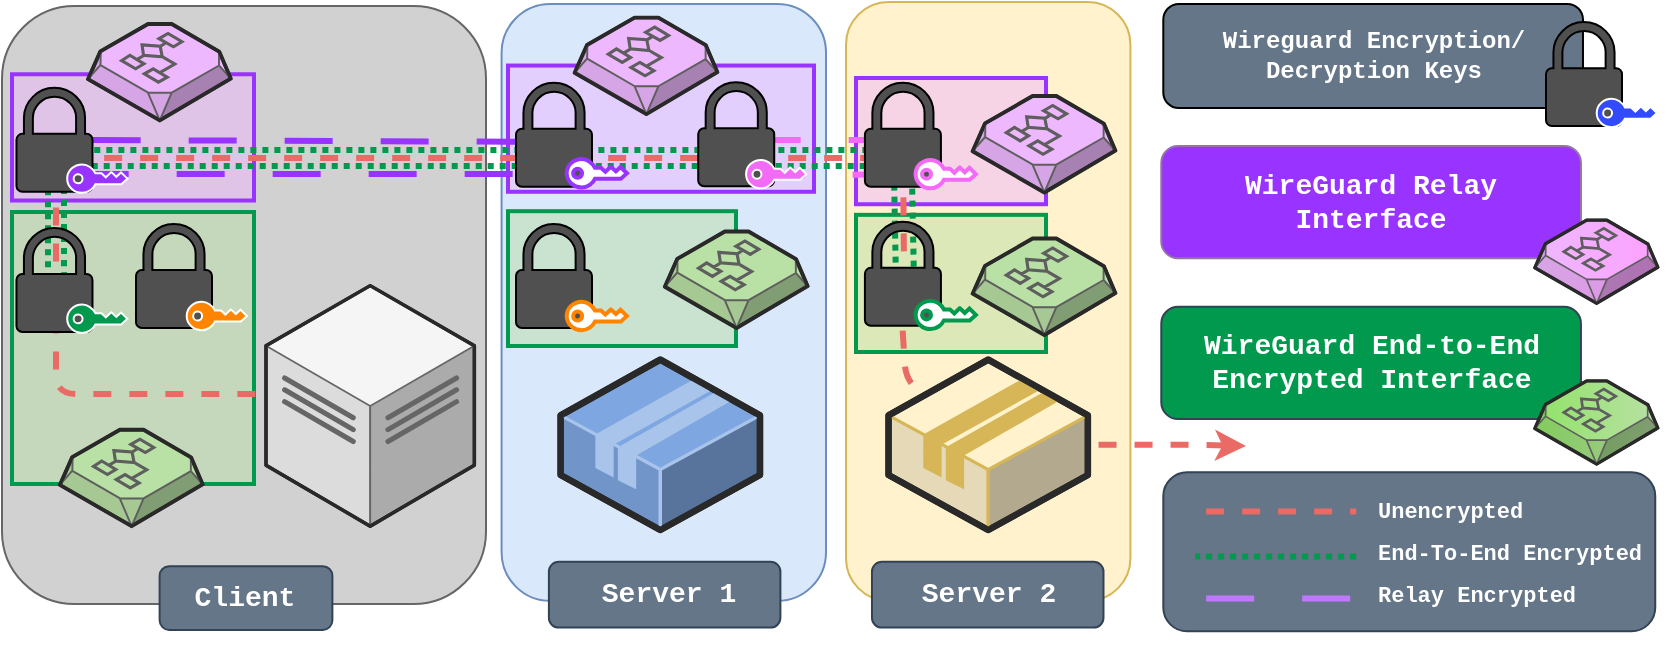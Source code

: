 <mxfile version="24.7.8">
  <diagram id="e3q73qmI6FWCRJhKJi0n" name="Page-1">
    <mxGraphModel dx="1338" dy="772" grid="1" gridSize="10" guides="1" tooltips="1" connect="1" arrows="1" fold="1" page="1" pageScale="1" pageWidth="850" pageHeight="1100" math="0" shadow="0">
      <root>
        <UserObject label="" animation="# show everything&#xa;show VQUGQQ_OnS2NU-rycE4X-38 fade&#xa;show VQUGQQ_OnS2NU-rycE4X-29 fade&#xa;show VQUGQQ_OnS2NU-rycE4X-78 fade&#xa;show VQUGQQ_OnS2NU-rycE4X-23 fade&#xa;show VQUGQQ_OnS2NU-rycE4X-18 fade&#xa;show VQUGQQ_OnS2NU-rycE4X-32 fade&#xa;show VQUGQQ_OnS2NU-rycE4X-6 fade&#xa;show VQUGQQ_OnS2NU-rycE4X-35 fade&#xa;show VQUGQQ_OnS2NU-rycE4X-34 fade&#xa;show VQUGQQ_OnS2NU-rycE4X-36 fade&#xa;show VQUGQQ_OnS2NU-rycE4X-37 fade&#xa;show IBNPmSZJS5FAOytZOC4L-5 fade&#xa;&#xa;show wN3jGvzEee-aj5tuvHeW-2 fade&#xa;show wN3jGvzEee-aj5tuvHeW-1 fade&#xa;show VQUGQQ_OnS2NU-rycE4X-10 fade&#xa;show VQUGQQ_OnS2NU-rycE4X-20 fade&#xa;show VQUGQQ_OnS2NU-rycE4X-39 fade&#xa;show VQUGQQ_OnS2NU-rycE4X-8 fade&#xa;show VQUGQQ_OnS2NU-rycE4X-53 fade&#xa;show wN3jGvzEee-aj5tuvHeW-4 fade&#xa;show wN3jGvzEee-aj5tuvHeW-3 fade&#xa;wait 1000&#xa;&#xa;# Wiretap deployed, show handshake&#xa;show wN3jGvzEee-aj5tuvHeW-5 fade&#xa;show wN3jGvzEee-aj5tuvHeW-6 fade&#xa;show FmDstwN8osCTSLxOBSY--1 fade&#xa;show FmDstwN8osCTSLxOBSY--7 fade&#xa;show FmDstwN8osCTSLxOBSY--10 fade&#xa;show FmDstwN8osCTSLxOBSY--2 fade&#xa;flow wN3jGvzEee-aj5tuvHeW-6 start&#xa;flow FmDstwN8osCTSLxOBSY--1 start&#xa;flow FmDstwN8osCTSLxOBSY--7 start&#xa;flow FmDstwN8osCTSLxOBSY--10 start&#xa;flow FmDstwN8osCTSLxOBSY--2 start&#xa;wait 2000&#xa;show FmDstwN8osCTSLxOBSY--9 fade&#xa;show oPV8zDyL8UI4lHpnsqUg-2 fade&#xa;show oPV8zDyL8UI4lHpnsqUg-3 fade&#xa;show oPV8zDyL8UI4lHpnsqUg-4 fade&#xa;show oPV8zDyL8UI4lHpnsqUg-5 fade&#xa;flow FmDstwN8osCTSLxOBSY--9 start&#xa;flow oPV8zDyL8UI4lHpnsqUg-2 start&#xa;flow oPV8zDyL8UI4lHpnsqUg-3 start&#xa;flow oPV8zDyL8UI4lHpnsqUg-4 start&#xa;wait 2000&#xa;&#xa;# show ping&#xa;show oPV8zDyL8UI4lHpnsqUg-7 fade&#xa;wait 1000&#xa;&#xa;show VQUGQQ_OnS2NU-rycE4X-77 fade&#xa;wait 1000&#xa;&#xa;&#xa;show oPV8zDyL8UI4lHpnsqUg-10 fade&#xa;show oPV8zDyL8UI4lHpnsqUg-12 fade&#xa;wait 1000&#xa;&#xa;show oPV8zDyL8UI4lHpnsqUg-15 fade&#xa;show oPV8zDyL8UI4lHpnsqUg-16 fade&#xa;wait 1000&#xa;&#xa;show oPV8zDyL8UI4lHpnsqUg-8 fade&#xa;wait 5000&#xa;" id="0">
          <mxCell />
        </UserObject>
        <mxCell id="1" parent="0" />
        <mxCell id="otl0SbykxiUmqOMH1q8d-3" value="" style="rounded=1;whiteSpace=wrap;html=1;fillColor=#fff2cc;strokeColor=#d6b656;" parent="1" vertex="1">
          <mxGeometry x="590" y="319" width="142.21" height="299.42" as="geometry" />
        </mxCell>
        <mxCell id="otl0SbykxiUmqOMH1q8d-2" value="" style="rounded=1;whiteSpace=wrap;html=1;fillColor=#dae8fc;strokeColor=#6c8ebf;" parent="1" vertex="1">
          <mxGeometry x="417.79" y="320" width="162.21" height="298.42" as="geometry" />
        </mxCell>
        <mxCell id="WbZqhNXbotlI8Rzru3zi-24" value="" style="rounded=0;whiteSpace=wrap;html=1;fillColor=#eeb8ff;strokeColor=#9933ff;strokeWidth=2;fillStyle=solid;fillOpacity=50;" vertex="1" parent="1">
          <mxGeometry x="421" y="350.77" width="153" height="63.12" as="geometry" />
        </mxCell>
        <mxCell id="WbZqhNXbotlI8Rzru3zi-23" value="" style="rounded=0;whiteSpace=wrap;html=1;fillColor=#b9e0a5;strokeColor=#00994d;strokeWidth=2;fillStyle=solid;fillOpacity=50;" vertex="1" parent="1">
          <mxGeometry x="421" y="423.59" width="114" height="67.41" as="geometry" />
        </mxCell>
        <mxCell id="WbZqhNXbotlI8Rzru3zi-22" value="" style="rounded=0;whiteSpace=wrap;html=1;fillColor=#eeb8ff;strokeColor=#9933ff;strokeWidth=2;fillStyle=solid;fillOpacity=50;" vertex="1" parent="1">
          <mxGeometry x="595" y="357" width="95" height="63.12" as="geometry" />
        </mxCell>
        <mxCell id="otl0SbykxiUmqOMH1q8d-1" value="" style="rounded=1;whiteSpace=wrap;html=1;fillColor=#D1D1D1;strokeColor=#666666;fontColor=#333333;" parent="1" vertex="1">
          <mxGeometry x="168" y="321" width="242" height="299" as="geometry" />
        </mxCell>
        <mxCell id="WbZqhNXbotlI8Rzru3zi-25" value="" style="rounded=0;whiteSpace=wrap;html=1;fillColor=#b9e0a5;strokeColor=#00994d;strokeWidth=2;fillStyle=solid;fillOpacity=50;" vertex="1" parent="1">
          <mxGeometry x="173" y="424" width="121" height="136" as="geometry" />
        </mxCell>
        <mxCell id="WbZqhNXbotlI8Rzru3zi-26" value="" style="rounded=0;whiteSpace=wrap;html=1;fillColor=#eeb8ff;strokeColor=#9933ff;strokeWidth=2;fillStyle=solid;fillOpacity=50;" vertex="1" parent="1">
          <mxGeometry x="173" y="355.13" width="121" height="63.12" as="geometry" />
        </mxCell>
        <mxCell id="UdXJEi5H5I6sasGvbrkG-54" style="edgeStyle=orthogonalEdgeStyle;orthogonalLoop=1;jettySize=auto;html=1;endArrow=none;endFill=0;dashed=1;rounded=1;strokeColor=#00994d;strokeWidth=3;flowAnimation=1;dashPattern=1 1;" parent="1" edge="1">
          <mxGeometry relative="1" as="geometry">
            <mxPoint x="200" y="468" as="sourcePoint" />
            <mxPoint x="601" y="406" as="targetPoint" />
            <Array as="points">
              <mxPoint x="200" y="460" />
              <mxPoint x="199" y="460" />
              <mxPoint x="199" y="401" />
              <mxPoint x="620" y="401" />
              <mxPoint x="620" y="406" />
            </Array>
          </mxGeometry>
        </mxCell>
        <mxCell id="UdXJEi5H5I6sasGvbrkG-53" style="edgeStyle=orthogonalEdgeStyle;orthogonalLoop=1;jettySize=auto;html=1;endArrow=none;endFill=0;dashed=1;rounded=1;strokeColor=#00994D;strokeWidth=3;flowAnimation=1;bendable=1;dashPattern=1 1;" parent="1" edge="1">
          <mxGeometry relative="1" as="geometry">
            <mxPoint x="191" y="457" as="sourcePoint" />
            <mxPoint x="628" y="394" as="targetPoint" />
            <Array as="points">
              <mxPoint x="211" y="393" />
              <mxPoint x="670" y="393" />
            </Array>
          </mxGeometry>
        </mxCell>
        <mxCell id="VQUGQQ_OnS2NU-rycE4X-8" value="" style="verticalLabelPosition=bottom;html=1;verticalAlign=top;strokeWidth=1;align=center;outlineConnect=0;dashed=0;outlineConnect=0;shape=mxgraph.aws3d.application2;fillColor=#7EA6E0;strokeColor=#A9C4EB;aspect=fixed;" parent="1" vertex="1">
          <mxGeometry x="447.312" y="497.81" width="99.676" height="85.207" as="geometry" />
        </mxCell>
        <mxCell id="UdXJEi5H5I6sasGvbrkG-80" style="edgeStyle=orthogonalEdgeStyle;rounded=0;orthogonalLoop=1;jettySize=auto;html=1;dashed=1;endArrow=classic;endFill=1;strokeColor=#EA6B66;strokeWidth=3;flowAnimation=1;" parent="1" source="VQUGQQ_OnS2NU-rycE4X-10" edge="1">
          <mxGeometry relative="1" as="geometry">
            <mxPoint x="790" y="541" as="targetPoint" />
            <Array as="points">
              <mxPoint x="763.35" y="540.43" />
              <mxPoint x="763.35" y="540.43" />
            </Array>
          </mxGeometry>
        </mxCell>
        <mxCell id="VQUGQQ_OnS2NU-rycE4X-29" value="" style="verticalLabelPosition=bottom;html=1;verticalAlign=top;strokeWidth=1;align=center;outlineConnect=0;dashed=0;outlineConnect=0;shape=mxgraph.aws3d.dataCenter;strokeColor=#666666;aspect=fixed;fillColor=#f5f5f5;fontColor=#333333;" parent="1" vertex="1">
          <mxGeometry x="300" y="460.81" width="104.19" height="120.28" as="geometry" />
        </mxCell>
        <mxCell id="dTdVm22ynEOEwNfV1y40-19" value="" style="group" parent="1" vertex="1" connectable="0">
          <mxGeometry x="246.812" y="600.003" width="86.381" height="32.941" as="geometry" />
        </mxCell>
        <mxCell id="dTdVm22ynEOEwNfV1y40-20" value="&lt;br&gt;&lt;div&gt;&lt;i&gt;&lt;/i&gt;&lt;/div&gt;" style="text;html=1;strokeColor=#314354;fillColor=#647687;align=left;verticalAlign=middle;whiteSpace=wrap;rounded=1;fontFamily=Courier New;fontStyle=1;fontColor=#ffffff;" parent="dTdVm22ynEOEwNfV1y40-19" vertex="1">
          <mxGeometry y="1.077" width="86.381" height="31.865" as="geometry" />
        </mxCell>
        <mxCell id="dTdVm22ynEOEwNfV1y40-21" value="&lt;font style=&quot;font-size: 14px;&quot;&gt;Client&lt;/font&gt;" style="text;html=1;align=center;verticalAlign=middle;whiteSpace=wrap;rounded=0;fontFamily=Courier New;fontStyle=1;fontColor=#FFFFFF;" parent="dTdVm22ynEOEwNfV1y40-19" vertex="1">
          <mxGeometry x="13.464" y="6.176" width="59.443" height="21.677" as="geometry" />
        </mxCell>
        <mxCell id="UdXJEi5H5I6sasGvbrkG-14" value="" style="group" parent="1" vertex="1" connectable="0">
          <mxGeometry x="435.013" y="589.998" width="128.615" height="49.05" as="geometry" />
        </mxCell>
        <mxCell id="UdXJEi5H5I6sasGvbrkG-15" value="&lt;br&gt;&lt;div&gt;&lt;i&gt;&lt;/i&gt;&lt;/div&gt;" style="text;html=1;strokeColor=#314354;fillColor=#647687;align=left;verticalAlign=middle;whiteSpace=wrap;rounded=1;fontFamily=Courier New;fontStyle=1;fontColor=#ffffff;" parent="UdXJEi5H5I6sasGvbrkG-14" vertex="1">
          <mxGeometry x="6.431" y="8.858" width="115.753" height="32.941" as="geometry" />
        </mxCell>
        <mxCell id="UdXJEi5H5I6sasGvbrkG-16" value="&lt;font style=&quot;font-size: 14px;&quot;&gt;Server 1&lt;/font&gt;" style="text;html=1;align=center;verticalAlign=middle;whiteSpace=wrap;rounded=0;fontFamily=Courier New;fontStyle=1;fontColor=#FFFFFF;" parent="UdXJEi5H5I6sasGvbrkG-14" vertex="1">
          <mxGeometry x="3.971" y="5.804" width="124.644" height="39.034" as="geometry" />
        </mxCell>
        <mxCell id="UdXJEi5H5I6sasGvbrkG-49" value="" style="verticalLabelPosition=bottom;html=1;verticalAlign=top;strokeWidth=1;align=center;outlineConnect=0;dashed=0;outlineConnect=0;shape=mxgraph.aws3d.decider;fillColor=#b9e0a5;strokeColor=#5E5E5E;aspect=fixed;" parent="1" vertex="1">
          <mxGeometry x="499.42" y="433.767" width="71.381" height="48.23" as="geometry" />
        </mxCell>
        <mxCell id="WbZqhNXbotlI8Rzru3zi-21" value="" style="rounded=0;whiteSpace=wrap;html=1;fillColor=#b9e0a5;strokeColor=#00994d;strokeWidth=2;fillStyle=solid;fillOpacity=50;" vertex="1" parent="1">
          <mxGeometry x="595" y="425.42" width="95" height="68.58" as="geometry" />
        </mxCell>
        <mxCell id="UdXJEi5H5I6sasGvbrkG-56" style="orthogonalLoop=1;jettySize=auto;html=1;endArrow=none;endFill=0;dashed=1;rounded=1;strokeColor=#9933FF;strokeWidth=3;flowAnimation=1;dashPattern=8 8;" parent="1" edge="1">
          <mxGeometry relative="1" as="geometry">
            <mxPoint x="208" y="388" as="sourcePoint" />
            <mxPoint x="459" y="389" as="targetPoint" />
          </mxGeometry>
        </mxCell>
        <mxCell id="UdXJEi5H5I6sasGvbrkG-57" style="edgeStyle=orthogonalEdgeStyle;orthogonalLoop=1;jettySize=auto;html=1;endArrow=none;endFill=0;dashed=1;rounded=1;strokeColor=#9933ff;strokeWidth=3;flowAnimation=1;dashPattern=8 8;" parent="1" edge="1">
          <mxGeometry relative="1" as="geometry">
            <mxPoint x="202" y="405" as="sourcePoint" />
            <mxPoint x="476" y="406" as="targetPoint" />
            <Array as="points">
              <mxPoint x="460" y="405" />
              <mxPoint x="476" y="404" />
            </Array>
          </mxGeometry>
        </mxCell>
        <mxCell id="BCIZV20WK8BZ9zTAtMcw-4" style="edgeStyle=none;rounded=1;orthogonalLoop=1;jettySize=auto;html=1;shadow=0;dashed=1;strokeColor=#ea6b66;endArrow=none;endFill=0;strokeWidth=3;flowAnimation=1;" parent="1" source="WbZqhNXbotlI8Rzru3zi-9" edge="1">
          <mxGeometry relative="1" as="geometry">
            <mxPoint x="674" y="409" as="sourcePoint" />
            <mxPoint x="619" y="454" as="targetPoint" />
          </mxGeometry>
        </mxCell>
        <mxCell id="UdXJEi5H5I6sasGvbrkG-58" value="&lt;br&gt;&lt;div&gt;&lt;i&gt;&lt;/i&gt;&lt;/div&gt;" style="text;html=1;strokeColor=#314354;fillColor=#647687;align=left;verticalAlign=middle;whiteSpace=wrap;rounded=1;fontFamily=Courier New;fontStyle=1;fontColor=#ffffff;" parent="1" vertex="1">
          <mxGeometry x="748.656" y="554.1" width="245.976" height="79.58" as="geometry" />
        </mxCell>
        <mxCell id="UdXJEi5H5I6sasGvbrkG-65" value="" style="group" parent="1" vertex="1" connectable="0">
          <mxGeometry x="748.66" y="385.996" width="257.23" height="160.768" as="geometry" />
        </mxCell>
        <mxCell id="UdXJEi5H5I6sasGvbrkG-5" value="&lt;br&gt;&lt;div&gt;&lt;i&gt;&lt;/i&gt;&lt;/div&gt;" style="text;html=1;strokeColor=#314354;fillColor=#00994d;align=left;verticalAlign=middle;whiteSpace=wrap;rounded=1;fontFamily=Courier New;fontStyle=1;fontColor=#ffffff;gradientColor=none;" parent="UdXJEi5H5I6sasGvbrkG-65" vertex="1">
          <mxGeometry x="-1.017" y="85.384" width="209.835" height="56.145" as="geometry" />
        </mxCell>
        <mxCell id="UdXJEi5H5I6sasGvbrkG-6" value="&lt;font style=&quot;font-size: 14px;&quot;&gt;WireGuard End-to-End Encrypted Interface&lt;/font&gt;" style="text;html=1;align=center;verticalAlign=middle;whiteSpace=wrap;rounded=0;fontFamily=Courier New;fontStyle=1;fontColor=#FFFFFF;" parent="UdXJEi5H5I6sasGvbrkG-65" vertex="1">
          <mxGeometry x="-4" y="92.062" width="215.802" height="42.789" as="geometry" />
        </mxCell>
        <mxCell id="UdXJEi5H5I6sasGvbrkG-30" value="" style="verticalLabelPosition=bottom;html=1;verticalAlign=top;strokeWidth=1;align=center;outlineConnect=0;dashed=0;outlineConnect=0;shape=mxgraph.aws3d.decider;fillColor=#91e368;strokeColor=#5E5E5E;aspect=fixed;gradientColor=#b9e0a5;gradientDirection=east;" parent="UdXJEi5H5I6sasGvbrkG-65" vertex="1">
          <mxGeometry x="185.747" y="122.484" width="61.497" height="41.552" as="geometry" />
        </mxCell>
        <mxCell id="UdXJEi5H5I6sasGvbrkG-11" value="&lt;br&gt;&lt;div&gt;&lt;i&gt;&lt;/i&gt;&lt;/div&gt;" style="text;html=1;strokeColor=#9673a6;fillColor=#9933ff;align=left;verticalAlign=middle;whiteSpace=wrap;rounded=1;fontFamily=Courier New;fontStyle=1;" parent="UdXJEi5H5I6sasGvbrkG-65" vertex="1">
          <mxGeometry x="-1.017" y="5" width="209.835" height="56.145" as="geometry" />
        </mxCell>
        <mxCell id="UdXJEi5H5I6sasGvbrkG-12" value="&lt;font style=&quot;font-size: 14px;&quot;&gt;WireGuard Relay&lt;br&gt;Interface&lt;/font&gt;" style="text;html=1;align=center;verticalAlign=middle;whiteSpace=wrap;rounded=0;fontFamily=Courier New;fontStyle=1;fontColor=#FFFFFF;" parent="UdXJEi5H5I6sasGvbrkG-65" vertex="1">
          <mxGeometry x="28.569" y="10.441" width="150.664" height="45.262" as="geometry" />
        </mxCell>
        <mxCell id="UdXJEi5H5I6sasGvbrkG-31" value="" style="verticalLabelPosition=bottom;html=1;verticalAlign=top;strokeWidth=1;align=center;outlineConnect=0;dashed=0;outlineConnect=0;shape=mxgraph.aws3d.decider;fillColor=#eeb8ff;strokeColor=#5E5E5E;aspect=fixed;gradientColor=#fca1ff;gradientDirection=east;" parent="UdXJEi5H5I6sasGvbrkG-65" vertex="1">
          <mxGeometry x="185.747" y="42.1" width="61.497" height="41.552" as="geometry" />
        </mxCell>
        <mxCell id="UdXJEi5H5I6sasGvbrkG-73" value="&lt;div style=&quot;line-height: 180%; font-size: 11px;&quot;&gt;&lt;font face=&quot;Courier New&quot; color=&quot;#ffffff&quot; style=&quot;font-size: 11px;&quot;&gt;&lt;b style=&quot;&quot;&gt;Unencrypted&lt;/b&gt;&lt;/font&gt;&lt;/div&gt;&lt;div style=&quot;line-height: 180%; font-size: 11px;&quot;&gt;&lt;font style=&quot;font-size: 11px;&quot;&gt;&lt;b style=&quot;color: rgb(255, 255, 255); font-family: &amp;quot;Courier New&amp;quot;; background-color: initial;&quot;&gt;End-To-End Encrypted&lt;/b&gt;&lt;br&gt;&lt;/font&gt;&lt;/div&gt;&lt;div style=&quot;line-height: 180%; font-size: 11px;&quot;&gt;&lt;font face=&quot;Courier New&quot; color=&quot;#ffffff&quot; style=&quot;font-size: 11px;&quot;&gt;&lt;b style=&quot;&quot;&gt;Relay Encrypted&lt;/b&gt;&lt;/font&gt;&lt;/div&gt;" style="text;whiteSpace=wrap;html=1;fontSize=8;align=left;verticalAlign=middle;horizontal=1;spacingTop=0;" parent="1" vertex="1">
          <mxGeometry x="853.525" y="557.673" width="146.299" height="73.953" as="geometry" />
        </mxCell>
        <mxCell id="UdXJEi5H5I6sasGvbrkG-75" value="" style="endArrow=none;dashed=1;html=1;rounded=0;strokeWidth=3;strokeColor=#EA6B66;flowAnimation=1;" parent="1" edge="1">
          <mxGeometry width="50" height="50" relative="1" as="geometry">
            <mxPoint x="764.733" y="573.794" as="sourcePoint" />
            <mxPoint x="845.117" y="573.794" as="targetPoint" />
          </mxGeometry>
        </mxCell>
        <mxCell id="UdXJEi5H5I6sasGvbrkG-77" value="" style="endArrow=none;dashed=1;html=1;rounded=0;strokeWidth=3;strokeColor=#00994d;shadow=0;flowAnimation=1;dashPattern=1 1;" parent="1" edge="1">
          <mxGeometry width="50" height="50" relative="1" as="geometry">
            <mxPoint x="764.733" y="596.301" as="sourcePoint" />
            <mxPoint x="845.117" y="596.301" as="targetPoint" />
          </mxGeometry>
        </mxCell>
        <mxCell id="UdXJEi5H5I6sasGvbrkG-78" value="" style="endArrow=none;dashed=1;html=1;rounded=0;strokeWidth=3;strokeColor=#C078FF;flowAnimation=1;dashPattern=8 8;" parent="1" edge="1">
          <mxGeometry width="50" height="50" relative="1" as="geometry">
            <mxPoint x="764.733" y="617.201" as="sourcePoint" />
            <mxPoint x="845.117" y="617.201" as="targetPoint" />
          </mxGeometry>
        </mxCell>
        <mxCell id="UdXJEi5H5I6sasGvbrkG-62" value="" style="group" parent="1" vertex="1" connectable="0">
          <mxGeometry x="620.041" y="589.998" width="128.615" height="49.052" as="geometry" />
        </mxCell>
        <mxCell id="UdXJEi5H5I6sasGvbrkG-63" value="&lt;br&gt;&lt;div&gt;&lt;i&gt;&lt;/i&gt;&lt;/div&gt;" style="text;html=1;strokeColor=#314354;fillColor=#647687;align=left;verticalAlign=middle;whiteSpace=wrap;rounded=1;fontFamily=Courier New;fontStyle=1;fontColor=#ffffff;" parent="UdXJEi5H5I6sasGvbrkG-62" vertex="1">
          <mxGeometry x="-17.049" y="8.858" width="115.753" height="32.941" as="geometry" />
        </mxCell>
        <mxCell id="UdXJEi5H5I6sasGvbrkG-64" value="&lt;font style=&quot;font-size: 14px;&quot;&gt;Server 2&lt;/font&gt;" style="text;html=1;align=center;verticalAlign=middle;whiteSpace=wrap;rounded=0;fontFamily=Courier New;fontStyle=1;fontColor=#FFFFFF;" parent="UdXJEi5H5I6sasGvbrkG-62" vertex="1">
          <mxGeometry x="-21.499" y="5.004" width="124.644" height="39.034" as="geometry" />
        </mxCell>
        <mxCell id="otl0SbykxiUmqOMH1q8d-5" value="" style="edgeStyle=orthogonalEdgeStyle;rounded=1;orthogonalLoop=1;jettySize=auto;html=1;endArrow=none;endFill=0;dashed=1;strokeColor=#EA6B66;strokeWidth=3;flowAnimation=1;" parent="1" source="VQUGQQ_OnS2NU-rycE4X-29" edge="1">
          <mxGeometry relative="1" as="geometry">
            <mxPoint x="627" y="397" as="targetPoint" />
            <Array as="points">
              <mxPoint x="195" y="515" />
              <mxPoint x="195" y="397" />
            </Array>
            <mxPoint x="279.419" y="515.0" as="sourcePoint" />
          </mxGeometry>
        </mxCell>
        <mxCell id="BCIZV20WK8BZ9zTAtMcw-1" style="orthogonalLoop=1;jettySize=auto;html=1;endArrow=none;endFill=0;dashed=1;rounded=1;strokeColor=#f36af6;strokeWidth=3;flowAnimation=1;dashPattern=8 8;" parent="1" edge="1">
          <mxGeometry relative="1" as="geometry">
            <mxPoint x="538" y="388" as="sourcePoint" />
            <mxPoint x="630" y="388" as="targetPoint" />
          </mxGeometry>
        </mxCell>
        <mxCell id="BCIZV20WK8BZ9zTAtMcw-2" style="orthogonalLoop=1;jettySize=auto;html=1;endArrow=none;endFill=0;dashed=1;rounded=1;strokeColor=#f36af6;strokeWidth=3;flowAnimation=1;dashPattern=8 8;" parent="1" edge="1">
          <mxGeometry relative="1" as="geometry">
            <mxPoint x="540" y="406" as="sourcePoint" />
            <mxPoint x="625" y="405" as="targetPoint" />
          </mxGeometry>
        </mxCell>
        <mxCell id="BCIZV20WK8BZ9zTAtMcw-5" value="" style="endArrow=none;html=1;rounded=1;shadow=0;dashed=1;strokeColor=#00994d;strokeWidth=3;flowAnimation=1;dashPattern=1 1;" parent="1" edge="1">
          <mxGeometry width="50" height="50" relative="1" as="geometry">
            <mxPoint x="614" y="405" as="sourcePoint" />
            <mxPoint x="615" y="459" as="targetPoint" />
          </mxGeometry>
        </mxCell>
        <mxCell id="BCIZV20WK8BZ9zTAtMcw-7" value="" style="endArrow=none;html=1;rounded=1;shadow=0;dashed=1;strokeColor=#00994d;strokeWidth=3;flowAnimation=1;dashPattern=1 1;" parent="1" edge="1">
          <mxGeometry width="50" height="50" relative="1" as="geometry">
            <mxPoint x="623" y="407" as="sourcePoint" />
            <mxPoint x="624.04" y="460.37" as="targetPoint" />
          </mxGeometry>
        </mxCell>
        <mxCell id="UdXJEi5H5I6sasGvbrkG-33" value="" style="verticalLabelPosition=bottom;html=1;verticalAlign=top;strokeWidth=1;align=center;outlineConnect=0;dashed=0;outlineConnect=0;shape=mxgraph.aws3d.decider;fillColor=#EEB8FF;strokeColor=#5e5e5e;aspect=fixed;" parent="1" vertex="1">
          <mxGeometry x="211" y="329.996" width="71.381" height="48.23" as="geometry" />
        </mxCell>
        <mxCell id="UdXJEi5H5I6sasGvbrkG-48" value="" style="verticalLabelPosition=bottom;html=1;verticalAlign=top;strokeWidth=1;align=center;outlineConnect=0;dashed=0;outlineConnect=0;shape=mxgraph.aws3d.decider;fillColor=#eeb8ff;strokeColor=#5E5E5E;aspect=fixed;gradientColor=none;" parent="1" vertex="1">
          <mxGeometry x="454.31" y="326.79" width="71.381" height="48.23" as="geometry" />
        </mxCell>
        <mxCell id="UdXJEi5H5I6sasGvbrkG-52" value="" style="verticalLabelPosition=bottom;html=1;verticalAlign=top;strokeWidth=1;align=center;outlineConnect=0;outlineConnect=0;shape=mxgraph.aws3d.decider;fillColor=#eeb8ff;strokeColor=#5E5E5E;aspect=fixed;gradientColor=none;" parent="1" vertex="1">
          <mxGeometry x="653.309" y="366.016" width="71.381" height="48.23" as="geometry" />
        </mxCell>
        <mxCell id="UdXJEi5H5I6sasGvbrkG-51" value="" style="verticalLabelPosition=bottom;html=1;verticalAlign=top;strokeWidth=1;align=center;outlineConnect=0;dashed=0;outlineConnect=0;shape=mxgraph.aws3d.decider;fillColor=#b9e0a5;strokeColor=#5E5E5E;aspect=fixed;" parent="1" vertex="1">
          <mxGeometry x="653.309" y="437.263" width="71.381" height="48.23" as="geometry" />
        </mxCell>
        <mxCell id="U0NwjB4Wb9NjjVxjMh6o-1" value="" style="verticalLabelPosition=bottom;html=1;verticalAlign=top;strokeWidth=1;align=center;outlineConnect=0;dashed=0;outlineConnect=0;shape=mxgraph.aws3d.decider;fillColor=#b9e0a5;strokeColor=#5E5E5E;aspect=fixed;" parent="1" vertex="1">
          <mxGeometry x="196.93" y="532.867" width="71.381" height="48.23" as="geometry" />
        </mxCell>
        <mxCell id="WbZqhNXbotlI8Rzru3zi-19" style="edgeStyle=none;rounded=1;orthogonalLoop=1;jettySize=auto;html=1;shadow=0;dashed=1;strokeColor=#ea6b66;endArrow=none;endFill=0;strokeWidth=3;flowAnimation=1;" edge="1" parent="1">
          <mxGeometry relative="1" as="geometry">
            <mxPoint x="618" y="478" as="sourcePoint" />
            <mxPoint x="646" y="524" as="targetPoint" />
            <Array as="points">
              <mxPoint x="620" y="510" />
            </Array>
          </mxGeometry>
        </mxCell>
        <mxCell id="WbZqhNXbotlI8Rzru3zi-4" value="" style="sketch=0;pointerEvents=1;shadow=0;dashed=0;html=1;strokeColor=default;fillColor=#505050;labelPosition=center;verticalLabelPosition=bottom;verticalAlign=top;outlineConnect=0;align=center;shape=mxgraph.office.security.lock_protected;" vertex="1" parent="1">
          <mxGeometry x="175.24" y="431.95" width="38" height="52" as="geometry" />
        </mxCell>
        <mxCell id="WbZqhNXbotlI8Rzru3zi-2" value="" style="sketch=0;pointerEvents=1;shadow=0;dashed=0;html=1;strokeColor=#ffffff;labelPosition=center;verticalLabelPosition=bottom;verticalAlign=top;outlineConnect=0;align=center;shape=mxgraph.office.security.key_permissions;fillColor=#00994d;rotation=-90;" vertex="1" parent="1">
          <mxGeometry x="208.55" y="462.32" width="14.21" height="30.12" as="geometry" />
        </mxCell>
        <mxCell id="WbZqhNXbotlI8Rzru3zi-5" value="" style="sketch=0;pointerEvents=1;shadow=0;dashed=0;html=1;strokeColor=default;fillColor=#505050;labelPosition=center;verticalLabelPosition=bottom;verticalAlign=top;outlineConnect=0;align=center;shape=mxgraph.office.security.lock_protected;" vertex="1" parent="1">
          <mxGeometry x="235" y="430" width="38" height="52" as="geometry" />
        </mxCell>
        <mxCell id="WbZqhNXbotlI8Rzru3zi-6" value="" style="sketch=0;pointerEvents=1;shadow=0;dashed=0;html=1;strokeColor=#ffffff;labelPosition=center;verticalLabelPosition=bottom;verticalAlign=top;outlineConnect=0;align=center;shape=mxgraph.office.security.key_permissions;fillColor=#ff8400;rotation=-90;" vertex="1" parent="1">
          <mxGeometry x="268.31" y="460.92" width="14.21" height="30.12" as="geometry" />
        </mxCell>
        <mxCell id="WbZqhNXbotlI8Rzru3zi-7" value="" style="sketch=0;pointerEvents=1;shadow=0;dashed=0;html=1;strokeColor=default;fillColor=#505050;labelPosition=center;verticalLabelPosition=bottom;verticalAlign=top;outlineConnect=0;align=center;shape=mxgraph.office.security.lock_protected;" vertex="1" parent="1">
          <mxGeometry x="599.46" y="428.9" width="38" height="52" as="geometry" />
        </mxCell>
        <mxCell id="WbZqhNXbotlI8Rzru3zi-8" value="" style="sketch=0;pointerEvents=1;shadow=0;dashed=0;html=1;strokeColor=#00994d;labelPosition=center;verticalLabelPosition=bottom;verticalAlign=top;outlineConnect=0;align=center;shape=mxgraph.office.security.key_permissions;fillColor=#FFFFFF;rotation=-90;strokeWidth=2;" vertex="1" parent="1">
          <mxGeometry x="632.77" y="460.37" width="14.21" height="30.12" as="geometry" />
        </mxCell>
        <mxCell id="WbZqhNXbotlI8Rzru3zi-9" value="" style="sketch=0;pointerEvents=1;shadow=0;dashed=0;html=1;strokeColor=default;fillColor=#505050;labelPosition=center;verticalLabelPosition=bottom;verticalAlign=top;outlineConnect=0;align=center;shape=mxgraph.office.security.lock_protected;" vertex="1" parent="1">
          <mxGeometry x="599.46" y="359.37" width="38" height="52" as="geometry" />
        </mxCell>
        <mxCell id="WbZqhNXbotlI8Rzru3zi-10" value="" style="sketch=0;pointerEvents=1;shadow=0;dashed=0;html=1;strokeColor=#f36af6;labelPosition=center;verticalLabelPosition=bottom;verticalAlign=top;outlineConnect=0;align=center;shape=mxgraph.office.security.key_permissions;fillColor=#FFFFFF;rotation=-90;strokeWidth=2;" vertex="1" parent="1">
          <mxGeometry x="632.77" y="390.0" width="14.21" height="30.12" as="geometry" />
        </mxCell>
        <mxCell id="WbZqhNXbotlI8Rzru3zi-11" value="" style="sketch=0;pointerEvents=1;shadow=0;dashed=0;html=1;strokeColor=default;fillColor=#505050;labelPosition=center;verticalLabelPosition=bottom;verticalAlign=top;outlineConnect=0;align=center;shape=mxgraph.office.security.lock_protected;" vertex="1" parent="1">
          <mxGeometry x="425.0" y="359.37" width="38" height="52" as="geometry" />
        </mxCell>
        <mxCell id="WbZqhNXbotlI8Rzru3zi-12" value="" style="sketch=0;pointerEvents=1;shadow=0;dashed=0;html=1;strokeColor=#9933ff;labelPosition=center;verticalLabelPosition=bottom;verticalAlign=top;outlineConnect=0;align=center;shape=mxgraph.office.security.key_permissions;fillColor=#FFFFFF;rotation=-90;strokeWidth=2;" vertex="1" parent="1">
          <mxGeometry x="458.31" y="389.55" width="14.21" height="30.12" as="geometry" />
        </mxCell>
        <mxCell id="WbZqhNXbotlI8Rzru3zi-13" value="" style="sketch=0;pointerEvents=1;shadow=0;dashed=0;html=1;strokeColor=default;fillColor=#505050;labelPosition=center;verticalLabelPosition=bottom;verticalAlign=top;outlineConnect=0;align=center;shape=mxgraph.office.security.lock_protected;" vertex="1" parent="1">
          <mxGeometry x="516.11" y="359.1" width="38" height="52" as="geometry" />
        </mxCell>
        <mxCell id="WbZqhNXbotlI8Rzru3zi-14" value="" style="sketch=0;pointerEvents=1;shadow=0;dashed=0;html=1;strokeColor=#ffffff;labelPosition=center;verticalLabelPosition=bottom;verticalAlign=top;outlineConnect=0;align=center;shape=mxgraph.office.security.key_permissions;fillColor=#f36af6;rotation=-90;strokeWidth=1;" vertex="1" parent="1">
          <mxGeometry x="547.99" y="390" width="14.21" height="30.12" as="geometry" />
        </mxCell>
        <mxCell id="WbZqhNXbotlI8Rzru3zi-15" value="" style="sketch=0;pointerEvents=1;shadow=0;dashed=0;html=1;strokeColor=default;fillColor=#505050;labelPosition=center;verticalLabelPosition=bottom;verticalAlign=top;outlineConnect=0;align=center;shape=mxgraph.office.security.lock_protected;" vertex="1" parent="1">
          <mxGeometry x="175.24" y="361.89" width="38" height="52" as="geometry" />
        </mxCell>
        <mxCell id="WbZqhNXbotlI8Rzru3zi-16" value="" style="sketch=0;pointerEvents=1;shadow=0;dashed=0;html=1;strokeColor=#ffffff;labelPosition=center;verticalLabelPosition=bottom;verticalAlign=top;outlineConnect=0;align=center;shape=mxgraph.office.security.key_permissions;fillColor=#9933ff;rotation=-90;" vertex="1" parent="1">
          <mxGeometry x="208.55" y="392.26" width="14.21" height="30.12" as="geometry" />
        </mxCell>
        <mxCell id="WbZqhNXbotlI8Rzru3zi-17" value="" style="sketch=0;pointerEvents=1;shadow=0;dashed=0;html=1;strokeColor=default;fillColor=#505050;labelPosition=center;verticalLabelPosition=bottom;verticalAlign=top;outlineConnect=0;align=center;shape=mxgraph.office.security.lock_protected;" vertex="1" parent="1">
          <mxGeometry x="425" y="430" width="38" height="52" as="geometry" />
        </mxCell>
        <mxCell id="WbZqhNXbotlI8Rzru3zi-18" value="" style="sketch=0;pointerEvents=1;shadow=0;dashed=0;html=1;strokeColor=#ff8400;labelPosition=center;verticalLabelPosition=bottom;verticalAlign=top;outlineConnect=0;align=center;shape=mxgraph.office.security.key_permissions;fillColor=#ffffff;rotation=-90;strokeWidth=2;" vertex="1" parent="1">
          <mxGeometry x="458.31" y="460.92" width="14.21" height="30.12" as="geometry" />
        </mxCell>
        <mxCell id="VQUGQQ_OnS2NU-rycE4X-10" value="" style="verticalLabelPosition=bottom;html=1;verticalAlign=top;strokeWidth=1;align=center;outlineConnect=0;dashed=0;outlineConnect=0;shape=mxgraph.aws3d.application2;fillColor=#fff2cc;strokeColor=#d6b656;aspect=fixed;" parent="1" vertex="1">
          <mxGeometry x="611.271" y="497.826" width="99.676" height="85.207" as="geometry" />
        </mxCell>
        <mxCell id="WbZqhNXbotlI8Rzru3zi-29" value="&lt;div style=&quot;&quot;&gt;&lt;span style=&quot;background-color: initial;&quot;&gt;&lt;font color=&quot;#ffffff&quot;&gt;Wireguard Encryption/&lt;/font&gt;&lt;/span&gt;&lt;/div&gt;&lt;div style=&quot;&quot;&gt;&lt;span style=&quot;background-color: initial;&quot;&gt;&lt;font color=&quot;#ffffff&quot;&gt;Decryption&amp;nbsp;&lt;/font&gt;&lt;/span&gt;&lt;span style=&quot;color: rgb(255, 255, 255); background-color: initial;&quot;&gt;Keys&lt;/span&gt;&lt;/div&gt;&lt;div&gt;&lt;i&gt;&lt;/i&gt;&lt;/div&gt;" style="text;html=1;strokeColor=#000000;fillColor=#647687;align=center;verticalAlign=middle;whiteSpace=wrap;rounded=1;fontFamily=Courier New;fontStyle=1;" vertex="1" parent="1">
          <mxGeometry x="748.65" y="320" width="209.84" height="52.02" as="geometry" />
        </mxCell>
        <mxCell id="WbZqhNXbotlI8Rzru3zi-27" value="" style="sketch=0;pointerEvents=1;shadow=0;dashed=0;html=1;strokeColor=#000000;fillColor=#505050;labelPosition=center;verticalLabelPosition=bottom;verticalAlign=top;outlineConnect=0;align=center;shape=mxgraph.office.security.lock_protected;" vertex="1" parent="1">
          <mxGeometry x="940" y="329.06" width="38" height="52" as="geometry" />
        </mxCell>
        <mxCell id="WbZqhNXbotlI8Rzru3zi-28" value="" style="sketch=0;pointerEvents=1;shadow=0;dashed=0;html=1;strokeColor=#ffffff;labelPosition=center;verticalLabelPosition=bottom;verticalAlign=top;outlineConnect=0;align=center;shape=mxgraph.office.security.key_permissions;fillColor=#334bff;rotation=-90;" vertex="1" parent="1">
          <mxGeometry x="973.31" y="359.43" width="14.21" height="30.12" as="geometry" />
        </mxCell>
      </root>
    </mxGraphModel>
  </diagram>
</mxfile>
